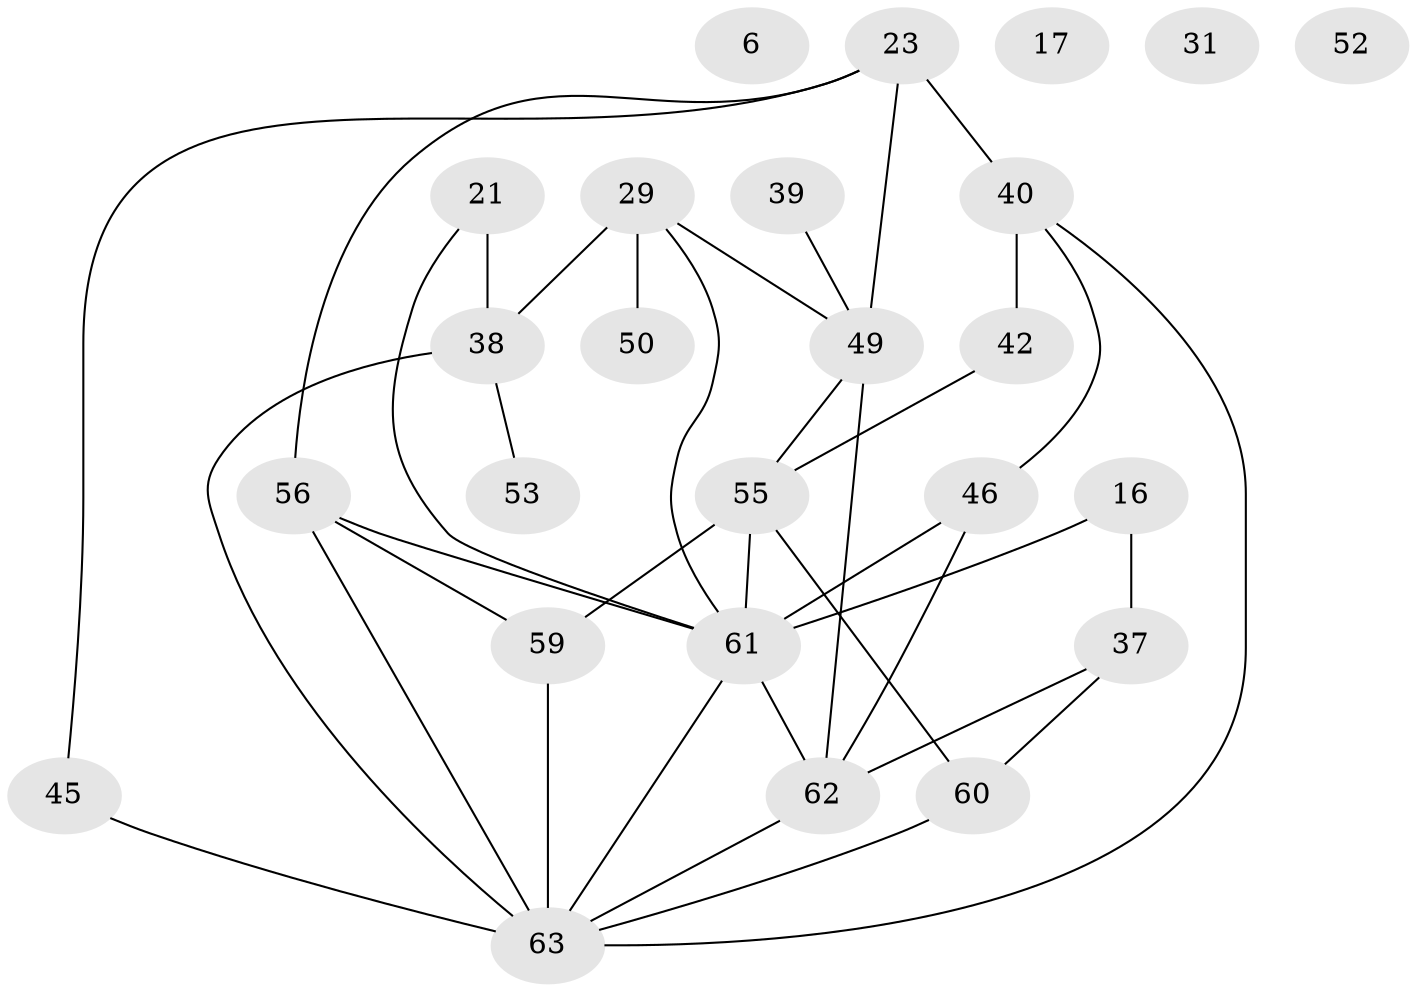 // original degree distribution, {1: 0.09523809523809523, 2: 0.19047619047619047, 4: 0.14285714285714285, 3: 0.2698412698412698, 0: 0.06349206349206349, 5: 0.15873015873015872, 6: 0.047619047619047616, 8: 0.015873015873015872, 7: 0.015873015873015872}
// Generated by graph-tools (version 1.1) at 2025/43/03/04/25 21:43:33]
// undirected, 25 vertices, 37 edges
graph export_dot {
graph [start="1"]
  node [color=gray90,style=filled];
  6;
  16;
  17;
  21;
  23 [super="+14+22"];
  29;
  31;
  37 [super="+7"];
  38 [super="+3+36"];
  39;
  40 [super="+10"];
  42;
  45;
  46 [super="+15"];
  49 [super="+9+43+33"];
  50;
  52;
  53 [super="+2"];
  55 [super="+48"];
  56 [super="+27+32"];
  59 [super="+26+41"];
  60;
  61 [super="+13+18"];
  62 [super="+28+57"];
  63 [super="+30+24+44+47+54+58"];
  16 -- 37;
  16 -- 61;
  21 -- 38 [weight=2];
  21 -- 61;
  23 -- 45;
  23 -- 49 [weight=3];
  23 -- 40 [weight=3];
  23 -- 56 [weight=2];
  29 -- 38 [weight=2];
  29 -- 50;
  29 -- 49 [weight=2];
  29 -- 61;
  37 -- 60;
  37 -- 62 [weight=2];
  38 -- 53 [weight=2];
  38 -- 63;
  39 -- 49;
  40 -- 42;
  40 -- 46;
  40 -- 63 [weight=2];
  42 -- 55;
  45 -- 63;
  46 -- 62;
  46 -- 61 [weight=2];
  49 -- 62 [weight=2];
  49 -- 55;
  55 -- 59 [weight=2];
  55 -- 60 [weight=2];
  55 -- 61 [weight=2];
  56 -- 59;
  56 -- 63 [weight=6];
  56 -- 61;
  59 -- 63 [weight=2];
  60 -- 63 [weight=2];
  61 -- 63 [weight=2];
  61 -- 62;
  62 -- 63;
}
